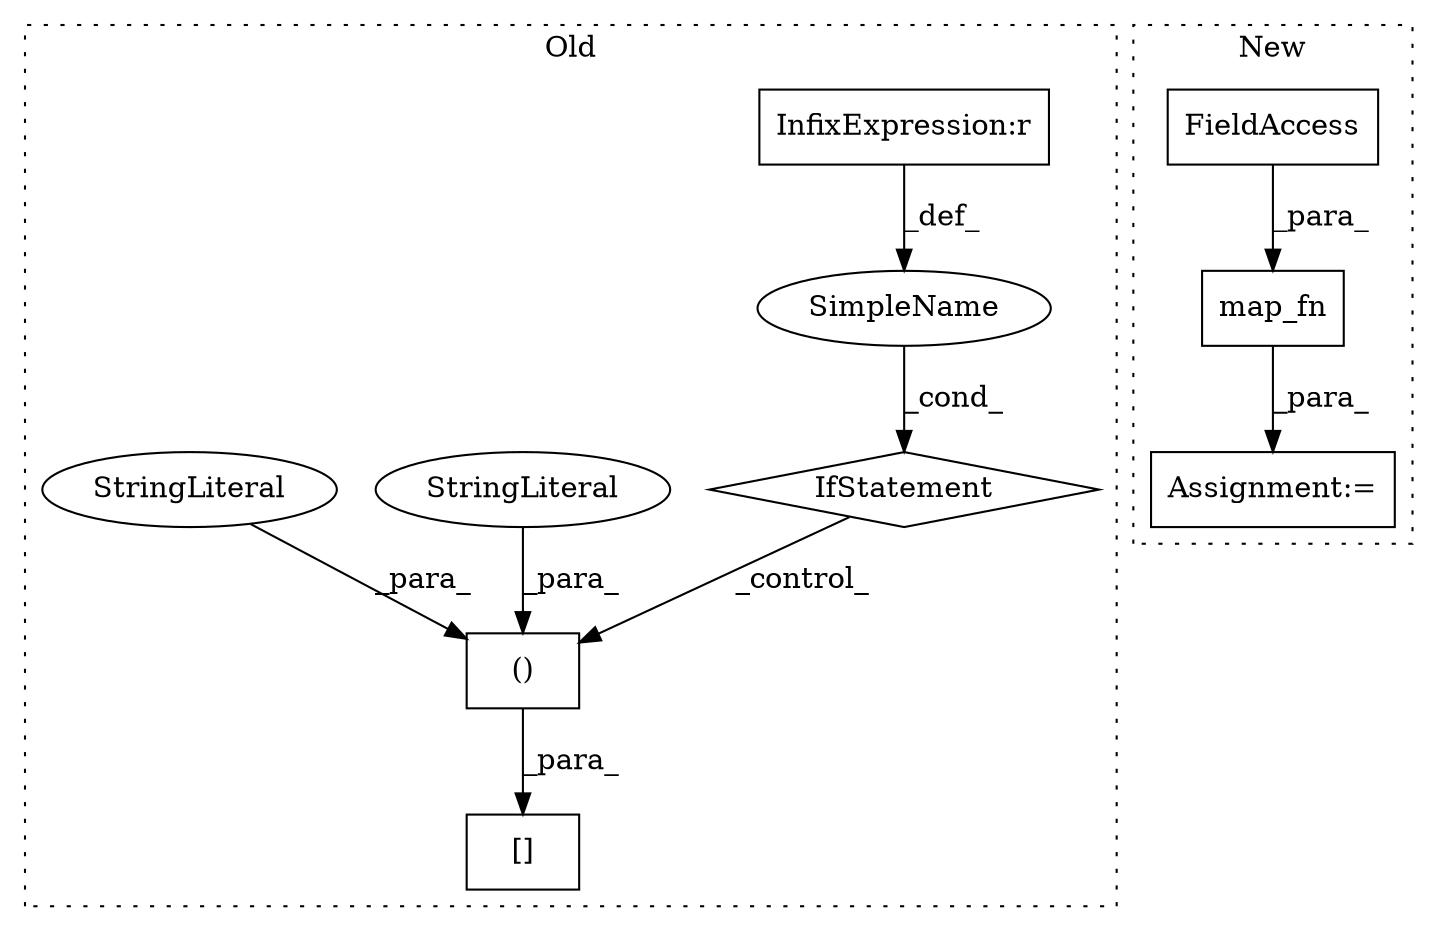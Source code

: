 digraph G {
subgraph cluster0 {
1 [label="IfStatement" a="25" s="2224" l="3" shape="diamond"];
4 [label="InfixExpression:r" a="27" s="2218" l="4" shape="box"];
6 [label="()" a="106" s="2259" l="62" shape="box"];
7 [label="[]" a="2" s="3073,3144" l="12,2" shape="box"];
8 [label="SimpleName" a="42" s="" l="" shape="ellipse"];
9 [label="StringLiteral" a="45" s="2276" l="16" shape="ellipse"];
10 [label="StringLiteral" a="45" s="2305" l="16" shape="ellipse"];
label = "Old";
style="dotted";
}
subgraph cluster1 {
2 [label="map_fn" a="32" s="3047,3204" l="7,2" shape="box"];
3 [label="Assignment:=" a="7" s="3034" l="2" shape="box"];
5 [label="FieldAccess" a="22" s="3054" l="21" shape="box"];
label = "New";
style="dotted";
}
1 -> 6 [label="_control_"];
2 -> 3 [label="_para_"];
4 -> 8 [label="_def_"];
5 -> 2 [label="_para_"];
6 -> 7 [label="_para_"];
8 -> 1 [label="_cond_"];
9 -> 6 [label="_para_"];
10 -> 6 [label="_para_"];
}